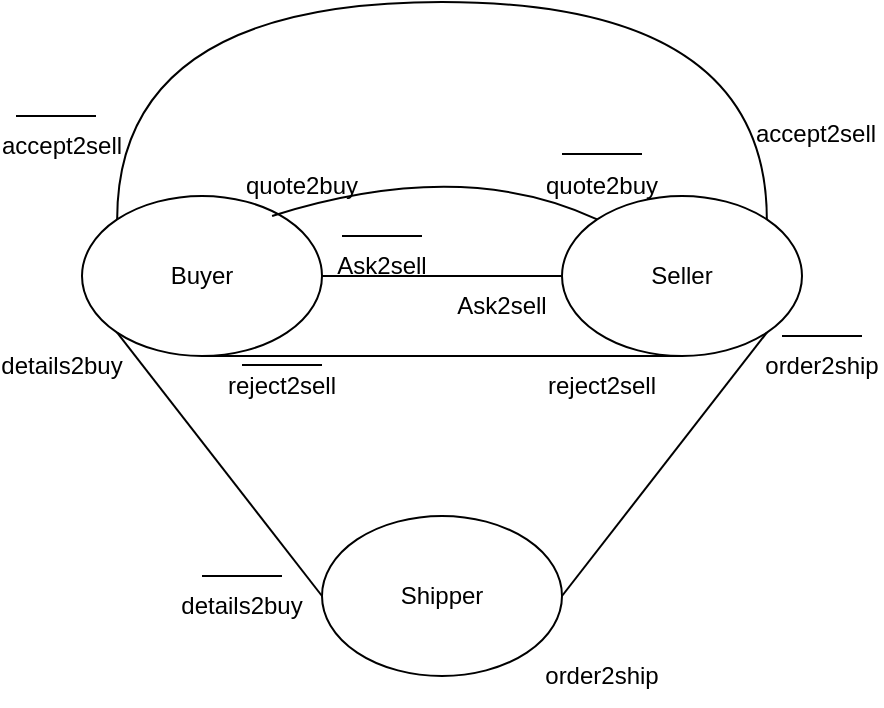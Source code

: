 <mxfile version="22.1.21" type="device">
  <diagram name="Page-1" id="_7LvK5wftA-3owmfuRUE">
    <mxGraphModel dx="1592" dy="1096" grid="0" gridSize="10" guides="1" tooltips="1" connect="1" arrows="1" fold="1" page="0" pageScale="1" pageWidth="827" pageHeight="1169" math="0" shadow="0">
      <root>
        <mxCell id="0" />
        <mxCell id="1" parent="0" />
        <mxCell id="_JEu5WfPv4s35CNxxugA-36" style="edgeStyle=orthogonalEdgeStyle;curved=1;rounded=0;orthogonalLoop=1;jettySize=auto;html=1;exitX=0;exitY=0;exitDx=0;exitDy=0;entryX=1;entryY=0;entryDx=0;entryDy=0;endArrow=none;endFill=0;" edge="1" parent="1" source="_JEu5WfPv4s35CNxxugA-1" target="_JEu5WfPv4s35CNxxugA-2">
          <mxGeometry relative="1" as="geometry">
            <Array as="points">
              <mxPoint x="-462" y="233" />
              <mxPoint x="-138" y="233" />
            </Array>
          </mxGeometry>
        </mxCell>
        <mxCell id="_JEu5WfPv4s35CNxxugA-1" value="Buyer" style="ellipse;whiteSpace=wrap;html=1;" vertex="1" parent="1">
          <mxGeometry x="-480" y="330" width="120" height="80" as="geometry" />
        </mxCell>
        <mxCell id="_JEu5WfPv4s35CNxxugA-2" value="Seller" style="ellipse;whiteSpace=wrap;html=1;" vertex="1" parent="1">
          <mxGeometry x="-240" y="330" width="120" height="80" as="geometry" />
        </mxCell>
        <mxCell id="_JEu5WfPv4s35CNxxugA-3" value="Shipper" style="ellipse;whiteSpace=wrap;html=1;" vertex="1" parent="1">
          <mxGeometry x="-360" y="490" width="120" height="80" as="geometry" />
        </mxCell>
        <mxCell id="_JEu5WfPv4s35CNxxugA-5" value="" style="endArrow=none;html=1;rounded=0;exitX=1;exitY=0.5;exitDx=0;exitDy=0;entryX=0;entryY=0.5;entryDx=0;entryDy=0;" edge="1" parent="1" source="_JEu5WfPv4s35CNxxugA-1" target="_JEu5WfPv4s35CNxxugA-2">
          <mxGeometry width="50" height="50" relative="1" as="geometry">
            <mxPoint x="-250" y="580" as="sourcePoint" />
            <mxPoint x="-200" y="530" as="targetPoint" />
          </mxGeometry>
        </mxCell>
        <mxCell id="_JEu5WfPv4s35CNxxugA-6" value="Ask2sell" style="text;html=1;strokeColor=none;fillColor=none;align=center;verticalAlign=middle;whiteSpace=wrap;rounded=0;" vertex="1" parent="1">
          <mxGeometry x="-360" y="350" width="60" height="30" as="geometry" />
        </mxCell>
        <mxCell id="_JEu5WfPv4s35CNxxugA-8" value="Ask2sell" style="text;html=1;strokeColor=none;fillColor=none;align=center;verticalAlign=middle;whiteSpace=wrap;rounded=0;" vertex="1" parent="1">
          <mxGeometry x="-300" y="370" width="60" height="30" as="geometry" />
        </mxCell>
        <mxCell id="_JEu5WfPv4s35CNxxugA-9" value="" style="curved=1;endArrow=none;html=1;rounded=0;entryX=0;entryY=0;entryDx=0;entryDy=0;exitX=0.792;exitY=0.125;exitDx=0;exitDy=0;exitPerimeter=0;endFill=0;" edge="1" parent="1" source="_JEu5WfPv4s35CNxxugA-1" target="_JEu5WfPv4s35CNxxugA-2">
          <mxGeometry width="50" height="50" relative="1" as="geometry">
            <mxPoint x="-250" y="580" as="sourcePoint" />
            <mxPoint x="-200" y="530" as="targetPoint" />
            <Array as="points">
              <mxPoint x="-290" y="310" />
            </Array>
          </mxGeometry>
        </mxCell>
        <mxCell id="_JEu5WfPv4s35CNxxugA-10" value="quote2buy" style="text;html=1;strokeColor=none;fillColor=none;align=center;verticalAlign=middle;whiteSpace=wrap;rounded=0;" vertex="1" parent="1">
          <mxGeometry x="-400" y="310" width="60" height="30" as="geometry" />
        </mxCell>
        <mxCell id="_JEu5WfPv4s35CNxxugA-11" value="quote2buy" style="text;html=1;strokeColor=none;fillColor=none;align=center;verticalAlign=middle;whiteSpace=wrap;rounded=0;" vertex="1" parent="1">
          <mxGeometry x="-250" y="310" width="60" height="30" as="geometry" />
        </mxCell>
        <mxCell id="_JEu5WfPv4s35CNxxugA-13" value="" style="endArrow=none;html=1;rounded=0;exitX=0.5;exitY=1;exitDx=0;exitDy=0;entryX=0.5;entryY=1;entryDx=0;entryDy=0;" edge="1" parent="1" source="_JEu5WfPv4s35CNxxugA-1" target="_JEu5WfPv4s35CNxxugA-2">
          <mxGeometry width="50" height="50" relative="1" as="geometry">
            <mxPoint x="-250" y="580" as="sourcePoint" />
            <mxPoint x="-200" y="530" as="targetPoint" />
          </mxGeometry>
        </mxCell>
        <mxCell id="_JEu5WfPv4s35CNxxugA-14" value="" style="endArrow=none;html=1;rounded=0;exitX=1;exitY=0.5;exitDx=0;exitDy=0;entryX=1;entryY=1;entryDx=0;entryDy=0;" edge="1" parent="1" source="_JEu5WfPv4s35CNxxugA-3" target="_JEu5WfPv4s35CNxxugA-2">
          <mxGeometry width="50" height="50" relative="1" as="geometry">
            <mxPoint x="-250" y="580" as="sourcePoint" />
            <mxPoint x="-200" y="530" as="targetPoint" />
          </mxGeometry>
        </mxCell>
        <mxCell id="_JEu5WfPv4s35CNxxugA-15" value="" style="endArrow=none;html=1;rounded=0;exitX=0;exitY=1;exitDx=0;exitDy=0;entryX=0;entryY=0.5;entryDx=0;entryDy=0;" edge="1" parent="1" source="_JEu5WfPv4s35CNxxugA-1" target="_JEu5WfPv4s35CNxxugA-3">
          <mxGeometry width="50" height="50" relative="1" as="geometry">
            <mxPoint x="-250" y="580" as="sourcePoint" />
            <mxPoint x="-200" y="530" as="targetPoint" />
          </mxGeometry>
        </mxCell>
        <mxCell id="_JEu5WfPv4s35CNxxugA-17" value="accept2sell" style="text;html=1;strokeColor=none;fillColor=none;align=center;verticalAlign=middle;whiteSpace=wrap;rounded=0;" vertex="1" parent="1">
          <mxGeometry x="-143" y="284" width="60" height="30" as="geometry" />
        </mxCell>
        <mxCell id="_JEu5WfPv4s35CNxxugA-18" value="reject2sell" style="text;html=1;strokeColor=none;fillColor=none;align=center;verticalAlign=middle;whiteSpace=wrap;rounded=0;" vertex="1" parent="1">
          <mxGeometry x="-410" y="410" width="60" height="30" as="geometry" />
        </mxCell>
        <mxCell id="_JEu5WfPv4s35CNxxugA-19" value="accept2sell" style="text;html=1;strokeColor=none;fillColor=none;align=center;verticalAlign=middle;whiteSpace=wrap;rounded=0;" vertex="1" parent="1">
          <mxGeometry x="-520" y="290" width="60" height="30" as="geometry" />
        </mxCell>
        <mxCell id="_JEu5WfPv4s35CNxxugA-20" value="reject2sell" style="text;html=1;strokeColor=none;fillColor=none;align=center;verticalAlign=middle;whiteSpace=wrap;rounded=0;" vertex="1" parent="1">
          <mxGeometry x="-250" y="410" width="60" height="30" as="geometry" />
        </mxCell>
        <mxCell id="_JEu5WfPv4s35CNxxugA-21" value="details2buy" style="text;html=1;strokeColor=none;fillColor=none;align=center;verticalAlign=middle;whiteSpace=wrap;rounded=0;" vertex="1" parent="1">
          <mxGeometry x="-430" y="520" width="60" height="30" as="geometry" />
        </mxCell>
        <mxCell id="_JEu5WfPv4s35CNxxugA-22" value="details2buy" style="text;html=1;strokeColor=none;fillColor=none;align=center;verticalAlign=middle;whiteSpace=wrap;rounded=0;" vertex="1" parent="1">
          <mxGeometry x="-520" y="400" width="60" height="30" as="geometry" />
        </mxCell>
        <mxCell id="_JEu5WfPv4s35CNxxugA-23" value="order2ship" style="text;html=1;strokeColor=none;fillColor=none;align=center;verticalAlign=middle;whiteSpace=wrap;rounded=0;" vertex="1" parent="1">
          <mxGeometry x="-250" y="555" width="60" height="30" as="geometry" />
        </mxCell>
        <mxCell id="_JEu5WfPv4s35CNxxugA-24" value="order2ship" style="text;html=1;strokeColor=none;fillColor=none;align=center;verticalAlign=middle;whiteSpace=wrap;rounded=0;" vertex="1" parent="1">
          <mxGeometry x="-140" y="400" width="60" height="30" as="geometry" />
        </mxCell>
        <mxCell id="_JEu5WfPv4s35CNxxugA-25" value="" style="endArrow=none;html=1;rounded=0;" edge="1" parent="1">
          <mxGeometry width="50" height="50" relative="1" as="geometry">
            <mxPoint x="-420" y="520" as="sourcePoint" />
            <mxPoint x="-380" y="520" as="targetPoint" />
            <Array as="points">
              <mxPoint x="-380" y="520" />
            </Array>
          </mxGeometry>
        </mxCell>
        <mxCell id="_JEu5WfPv4s35CNxxugA-26" value="" style="endArrow=none;html=1;rounded=0;" edge="1" parent="1">
          <mxGeometry width="50" height="50" relative="1" as="geometry">
            <mxPoint x="-130" y="400" as="sourcePoint" />
            <mxPoint x="-90" y="400" as="targetPoint" />
            <Array as="points">
              <mxPoint x="-90" y="400" />
            </Array>
          </mxGeometry>
        </mxCell>
        <mxCell id="_JEu5WfPv4s35CNxxugA-27" value="" style="endArrow=none;html=1;rounded=0;" edge="1" parent="1">
          <mxGeometry width="50" height="50" relative="1" as="geometry">
            <mxPoint x="-513" y="290" as="sourcePoint" />
            <mxPoint x="-473" y="290" as="targetPoint" />
            <Array as="points">
              <mxPoint x="-473" y="290" />
            </Array>
          </mxGeometry>
        </mxCell>
        <mxCell id="_JEu5WfPv4s35CNxxugA-28" value="" style="endArrow=none;html=1;rounded=0;" edge="1" parent="1">
          <mxGeometry width="50" height="50" relative="1" as="geometry">
            <mxPoint x="-240" y="309" as="sourcePoint" />
            <mxPoint x="-200" y="309" as="targetPoint" />
            <Array as="points">
              <mxPoint x="-200" y="309" />
            </Array>
          </mxGeometry>
        </mxCell>
        <mxCell id="_JEu5WfPv4s35CNxxugA-29" value="" style="endArrow=none;html=1;rounded=0;" edge="1" parent="1">
          <mxGeometry width="50" height="50" relative="1" as="geometry">
            <mxPoint x="-400" y="414.5" as="sourcePoint" />
            <mxPoint x="-360" y="414.5" as="targetPoint" />
            <Array as="points">
              <mxPoint x="-360" y="414.5" />
            </Array>
          </mxGeometry>
        </mxCell>
        <mxCell id="_JEu5WfPv4s35CNxxugA-30" value="" style="endArrow=none;html=1;rounded=0;" edge="1" parent="1">
          <mxGeometry width="50" height="50" relative="1" as="geometry">
            <mxPoint x="-350" y="350" as="sourcePoint" />
            <mxPoint x="-310" y="350" as="targetPoint" />
            <Array as="points">
              <mxPoint x="-310" y="350" />
            </Array>
          </mxGeometry>
        </mxCell>
      </root>
    </mxGraphModel>
  </diagram>
</mxfile>
